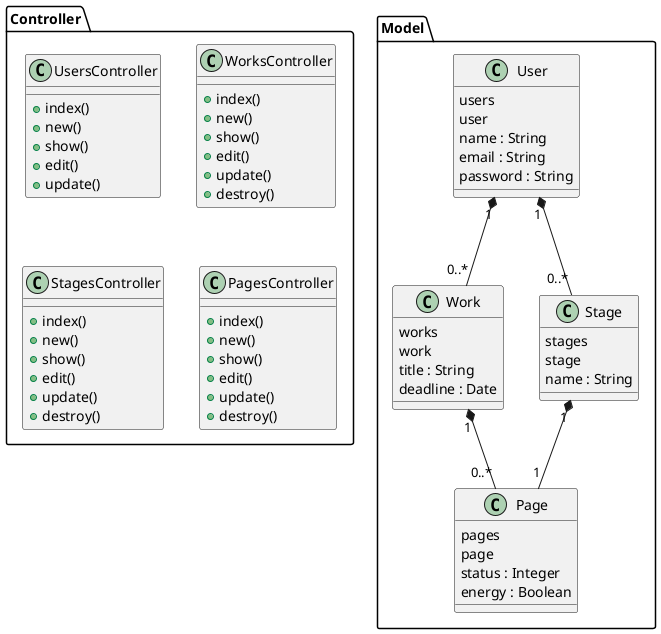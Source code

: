 @startuml
folder Model {
  User "1" *-- "0..*" Work
  User "1" *-- "0..*" Stage
  Work "1" *-- "0..*" Page
  Stage "1" *-- "1" Page

  class User {
    users
    user
    name : String
    email : String
    password : String
  }

  class Work {
    works
    work
    title : String
    deadline : Date
  }

  class Page {
    pages
    page
    status : Integer
    energy : Boolean
  }

  class Stage {
    stages
    stage
    name : String
  }
}

folder Controller {
  class UsersController {
    +index()
    +new()
    +show()
    +edit()
    +update()
  }

  class WorksController {
    +index()
    +new()
    +show()
    +edit()
    +update()
    +destroy()
  }

  class StagesController {
    +index()
    +new()
    +show()
    +edit()
    +update()
    +destroy()
  }

  class PagesController {
    +index()
    +new()
    +show()
    +edit()
    +update()
    +destroy()
  }
}

@enduml
